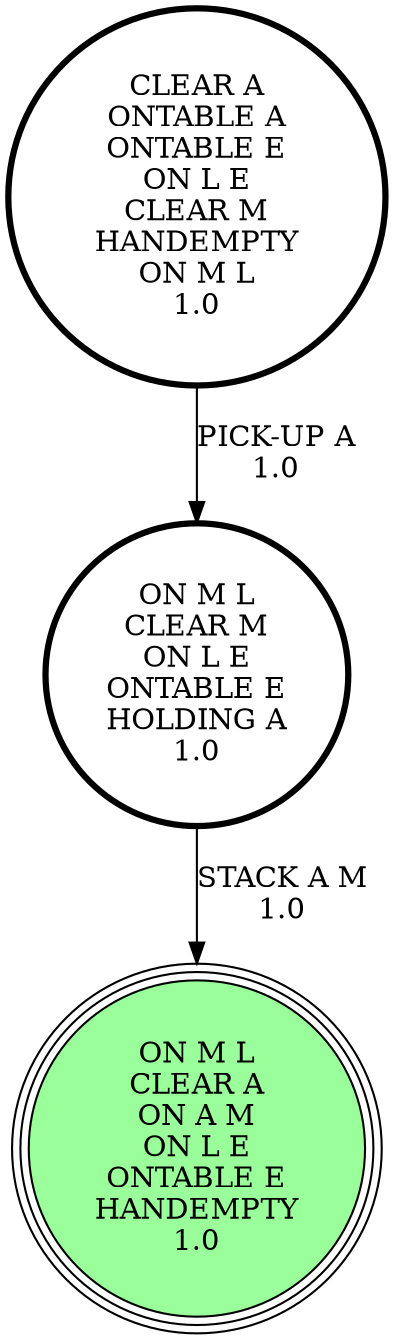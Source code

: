 digraph {
"ON M L\nCLEAR M\nON L E\nONTABLE E\nHOLDING A\n1.0\n" -> "ON M L\nCLEAR A\nON A M\nON L E\nONTABLE E\nHANDEMPTY\n1.0\n"[label="STACK A M\n1.0\n"];
"CLEAR A\nONTABLE A\nONTABLE E\nON L E\nCLEAR M\nHANDEMPTY\nON M L\n1.0\n" -> "ON M L\nCLEAR M\nON L E\nONTABLE E\nHOLDING A\n1.0\n"[label="PICK-UP A\n1.0\n"];
"ON M L\nCLEAR A\nON A M\nON L E\nONTABLE E\nHANDEMPTY\n1.0\n" [shape=circle, style=filled, fillcolor=palegreen1, peripheries=3];
"ON M L\nCLEAR M\nON L E\nONTABLE E\nHOLDING A\n1.0\n" [shape=circle, penwidth=3];
"CLEAR A\nONTABLE A\nONTABLE E\nON L E\nCLEAR M\nHANDEMPTY\nON M L\n1.0\n" [shape=circle, penwidth=3];
"ON M L\nCLEAR A\nON A M\nON L E\nONTABLE E\nHANDEMPTY\n1.0\n" [shape=circle, style=filled, fillcolor=palegreen1, peripheries=3];
}

